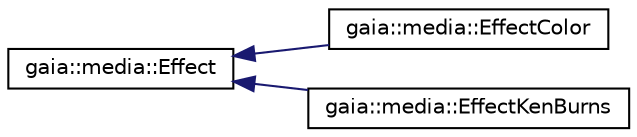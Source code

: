 digraph G
{
  edge [fontname="Helvetica",fontsize="10",labelfontname="Helvetica",labelfontsize="10"];
  node [fontname="Helvetica",fontsize="10",shape=record];
  rankdir=LR;
  Node1 [label="gaia::media::Effect",height=0.2,width=0.4,color="black", fillcolor="white", style="filled",URL="$df/d26/classgaia_1_1media_1_1_effect.html",tooltip="This is the super class for all effects."];
  Node1 -> Node2 [dir=back,color="midnightblue",fontsize="10",style="solid",fontname="Helvetica"];
  Node2 [label="gaia::media::EffectColor",height=0.2,width=0.4,color="black", fillcolor="white", style="filled",URL="$d5/d6e/classgaia_1_1media_1_1_effect_color.html",tooltip="This class allows to apply color effect on a media item."];
  Node1 -> Node3 [dir=back,color="midnightblue",fontsize="10",style="solid",fontname="Helvetica"];
  Node3 [label="gaia::media::EffectKenBurns",height=0.2,width=0.4,color="black", fillcolor="white", style="filled",URL="$dd/d51/classgaia_1_1media_1_1_effect_ken_burns.html",tooltip="This class represents a Ken Burns effect."];
}
